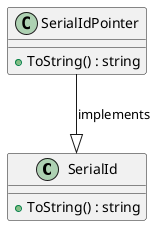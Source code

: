 @startuml
class SerialId {
    + ToString() : string
}

class SerialIdPointer {
    + ToString() : string
}

SerialIdPointer --|> SerialId : implements
@enduml

